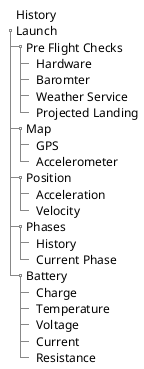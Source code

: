 @startsalt
{
{T
 + History

 + Launch

 ++ Pre Flight Checks
 +++ Hardware
 +++ Baromter
 +++ Weather Service
 +++ Projected Landing

 ++ Map
 +++ GPS
 +++ Accelerometer

 ++ Position
 +++ Acceleration
 +++ Velocity

 ++ Phases
 +++ History
 +++ Current Phase

 ++ Battery
 +++ Charge
 +++ Temperature
 +++ Voltage
 +++ Current
 +++ Resistance
}
}
@endsalt
